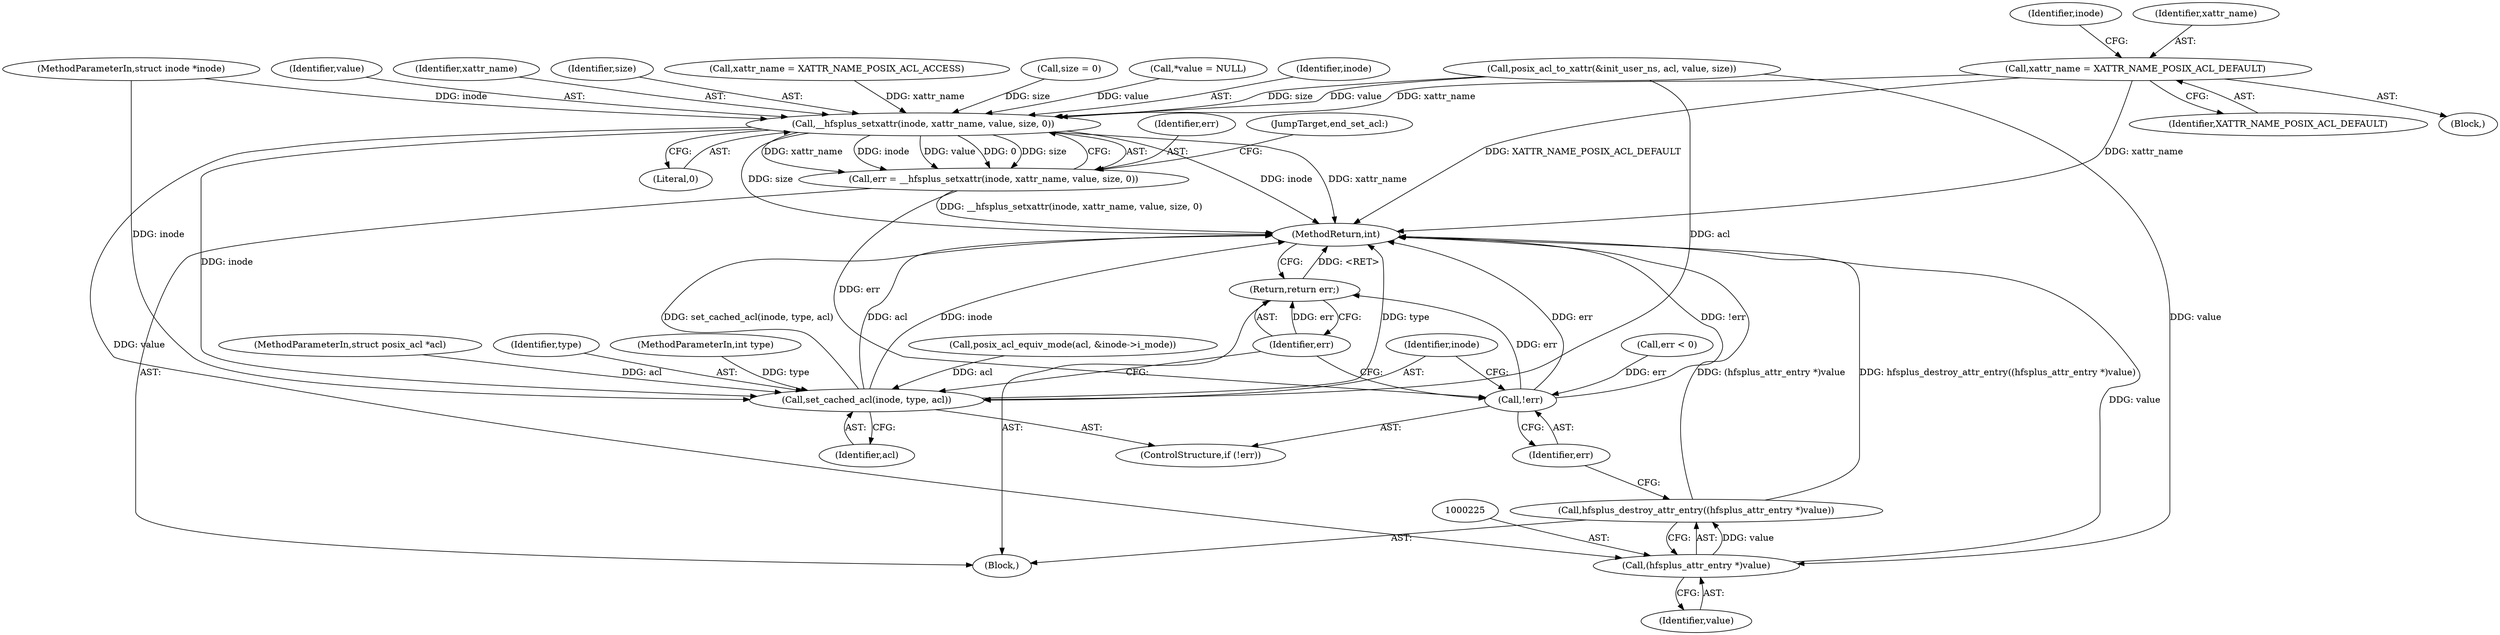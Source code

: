 digraph "0_linux_073931017b49d9458aa351605b43a7e34598caef_6@pointer" {
"1000151" [label="(Call,xattr_name = XATTR_NAME_POSIX_ACL_DEFAULT)"];
"1000216" [label="(Call,__hfsplus_setxattr(inode, xattr_name, value, size, 0))"];
"1000214" [label="(Call,err = __hfsplus_setxattr(inode, xattr_name, value, size, 0))"];
"1000228" [label="(Call,!err)"];
"1000234" [label="(Return,return err;)"];
"1000224" [label="(Call,(hfsplus_attr_entry *)value)"];
"1000223" [label="(Call,hfsplus_destroy_attr_entry((hfsplus_attr_entry *)value))"];
"1000230" [label="(Call,set_cached_acl(inode, type, acl))"];
"1000227" [label="(ControlStructure,if (!err))"];
"1000210" [label="(Call,err < 0)"];
"1000217" [label="(Identifier,inode)"];
"1000104" [label="(Block,)"];
"1000229" [label="(Identifier,err)"];
"1000153" [label="(Identifier,XATTR_NAME_POSIX_ACL_DEFAULT)"];
"1000234" [label="(Return,return err;)"];
"1000202" [label="(Call,posix_acl_to_xattr(&init_user_ns, acl, value, size))"];
"1000219" [label="(Identifier,value)"];
"1000216" [label="(Call,__hfsplus_setxattr(inode, xattr_name, value, size, 0))"];
"1000223" [label="(Call,hfsplus_destroy_attr_entry((hfsplus_attr_entry *)value))"];
"1000218" [label="(Identifier,xattr_name)"];
"1000236" [label="(MethodReturn,int)"];
"1000112" [label="(Call,*value = NULL)"];
"1000220" [label="(Identifier,size)"];
"1000224" [label="(Call,(hfsplus_attr_entry *)value)"];
"1000228" [label="(Call,!err)"];
"1000158" [label="(Identifier,inode)"];
"1000152" [label="(Identifier,xattr_name)"];
"1000214" [label="(Call,err = __hfsplus_setxattr(inode, xattr_name, value, size, 0))"];
"1000151" [label="(Call,xattr_name = XATTR_NAME_POSIX_ACL_DEFAULT)"];
"1000221" [label="(Literal,0)"];
"1000103" [label="(MethodParameterIn,int type)"];
"1000126" [label="(Call,xattr_name = XATTR_NAME_POSIX_ACL_ACCESS)"];
"1000124" [label="(Block,)"];
"1000231" [label="(Identifier,inode)"];
"1000226" [label="(Identifier,value)"];
"1000108" [label="(Call,size = 0)"];
"1000233" [label="(Identifier,acl)"];
"1000134" [label="(Call,posix_acl_equiv_mode(acl, &inode->i_mode))"];
"1000230" [label="(Call,set_cached_acl(inode, type, acl))"];
"1000215" [label="(Identifier,err)"];
"1000102" [label="(MethodParameterIn,struct posix_acl *acl)"];
"1000101" [label="(MethodParameterIn,struct inode *inode)"];
"1000235" [label="(Identifier,err)"];
"1000222" [label="(JumpTarget,end_set_acl:)"];
"1000232" [label="(Identifier,type)"];
"1000151" -> "1000124"  [label="AST: "];
"1000151" -> "1000153"  [label="CFG: "];
"1000152" -> "1000151"  [label="AST: "];
"1000153" -> "1000151"  [label="AST: "];
"1000158" -> "1000151"  [label="CFG: "];
"1000151" -> "1000236"  [label="DDG: xattr_name"];
"1000151" -> "1000236"  [label="DDG: XATTR_NAME_POSIX_ACL_DEFAULT"];
"1000151" -> "1000216"  [label="DDG: xattr_name"];
"1000216" -> "1000214"  [label="AST: "];
"1000216" -> "1000221"  [label="CFG: "];
"1000217" -> "1000216"  [label="AST: "];
"1000218" -> "1000216"  [label="AST: "];
"1000219" -> "1000216"  [label="AST: "];
"1000220" -> "1000216"  [label="AST: "];
"1000221" -> "1000216"  [label="AST: "];
"1000214" -> "1000216"  [label="CFG: "];
"1000216" -> "1000236"  [label="DDG: inode"];
"1000216" -> "1000236"  [label="DDG: xattr_name"];
"1000216" -> "1000236"  [label="DDG: size"];
"1000216" -> "1000214"  [label="DDG: xattr_name"];
"1000216" -> "1000214"  [label="DDG: inode"];
"1000216" -> "1000214"  [label="DDG: value"];
"1000216" -> "1000214"  [label="DDG: 0"];
"1000216" -> "1000214"  [label="DDG: size"];
"1000101" -> "1000216"  [label="DDG: inode"];
"1000126" -> "1000216"  [label="DDG: xattr_name"];
"1000202" -> "1000216"  [label="DDG: value"];
"1000202" -> "1000216"  [label="DDG: size"];
"1000112" -> "1000216"  [label="DDG: value"];
"1000108" -> "1000216"  [label="DDG: size"];
"1000216" -> "1000224"  [label="DDG: value"];
"1000216" -> "1000230"  [label="DDG: inode"];
"1000214" -> "1000104"  [label="AST: "];
"1000215" -> "1000214"  [label="AST: "];
"1000222" -> "1000214"  [label="CFG: "];
"1000214" -> "1000236"  [label="DDG: __hfsplus_setxattr(inode, xattr_name, value, size, 0)"];
"1000214" -> "1000228"  [label="DDG: err"];
"1000228" -> "1000227"  [label="AST: "];
"1000228" -> "1000229"  [label="CFG: "];
"1000229" -> "1000228"  [label="AST: "];
"1000231" -> "1000228"  [label="CFG: "];
"1000235" -> "1000228"  [label="CFG: "];
"1000228" -> "1000236"  [label="DDG: !err"];
"1000228" -> "1000236"  [label="DDG: err"];
"1000210" -> "1000228"  [label="DDG: err"];
"1000228" -> "1000234"  [label="DDG: err"];
"1000234" -> "1000104"  [label="AST: "];
"1000234" -> "1000235"  [label="CFG: "];
"1000235" -> "1000234"  [label="AST: "];
"1000236" -> "1000234"  [label="CFG: "];
"1000234" -> "1000236"  [label="DDG: <RET>"];
"1000235" -> "1000234"  [label="DDG: err"];
"1000224" -> "1000223"  [label="AST: "];
"1000224" -> "1000226"  [label="CFG: "];
"1000225" -> "1000224"  [label="AST: "];
"1000226" -> "1000224"  [label="AST: "];
"1000223" -> "1000224"  [label="CFG: "];
"1000224" -> "1000236"  [label="DDG: value"];
"1000224" -> "1000223"  [label="DDG: value"];
"1000202" -> "1000224"  [label="DDG: value"];
"1000223" -> "1000104"  [label="AST: "];
"1000229" -> "1000223"  [label="CFG: "];
"1000223" -> "1000236"  [label="DDG: hfsplus_destroy_attr_entry((hfsplus_attr_entry *)value)"];
"1000223" -> "1000236"  [label="DDG: (hfsplus_attr_entry *)value"];
"1000230" -> "1000227"  [label="AST: "];
"1000230" -> "1000233"  [label="CFG: "];
"1000231" -> "1000230"  [label="AST: "];
"1000232" -> "1000230"  [label="AST: "];
"1000233" -> "1000230"  [label="AST: "];
"1000235" -> "1000230"  [label="CFG: "];
"1000230" -> "1000236"  [label="DDG: acl"];
"1000230" -> "1000236"  [label="DDG: inode"];
"1000230" -> "1000236"  [label="DDG: type"];
"1000230" -> "1000236"  [label="DDG: set_cached_acl(inode, type, acl)"];
"1000101" -> "1000230"  [label="DDG: inode"];
"1000103" -> "1000230"  [label="DDG: type"];
"1000134" -> "1000230"  [label="DDG: acl"];
"1000202" -> "1000230"  [label="DDG: acl"];
"1000102" -> "1000230"  [label="DDG: acl"];
}
